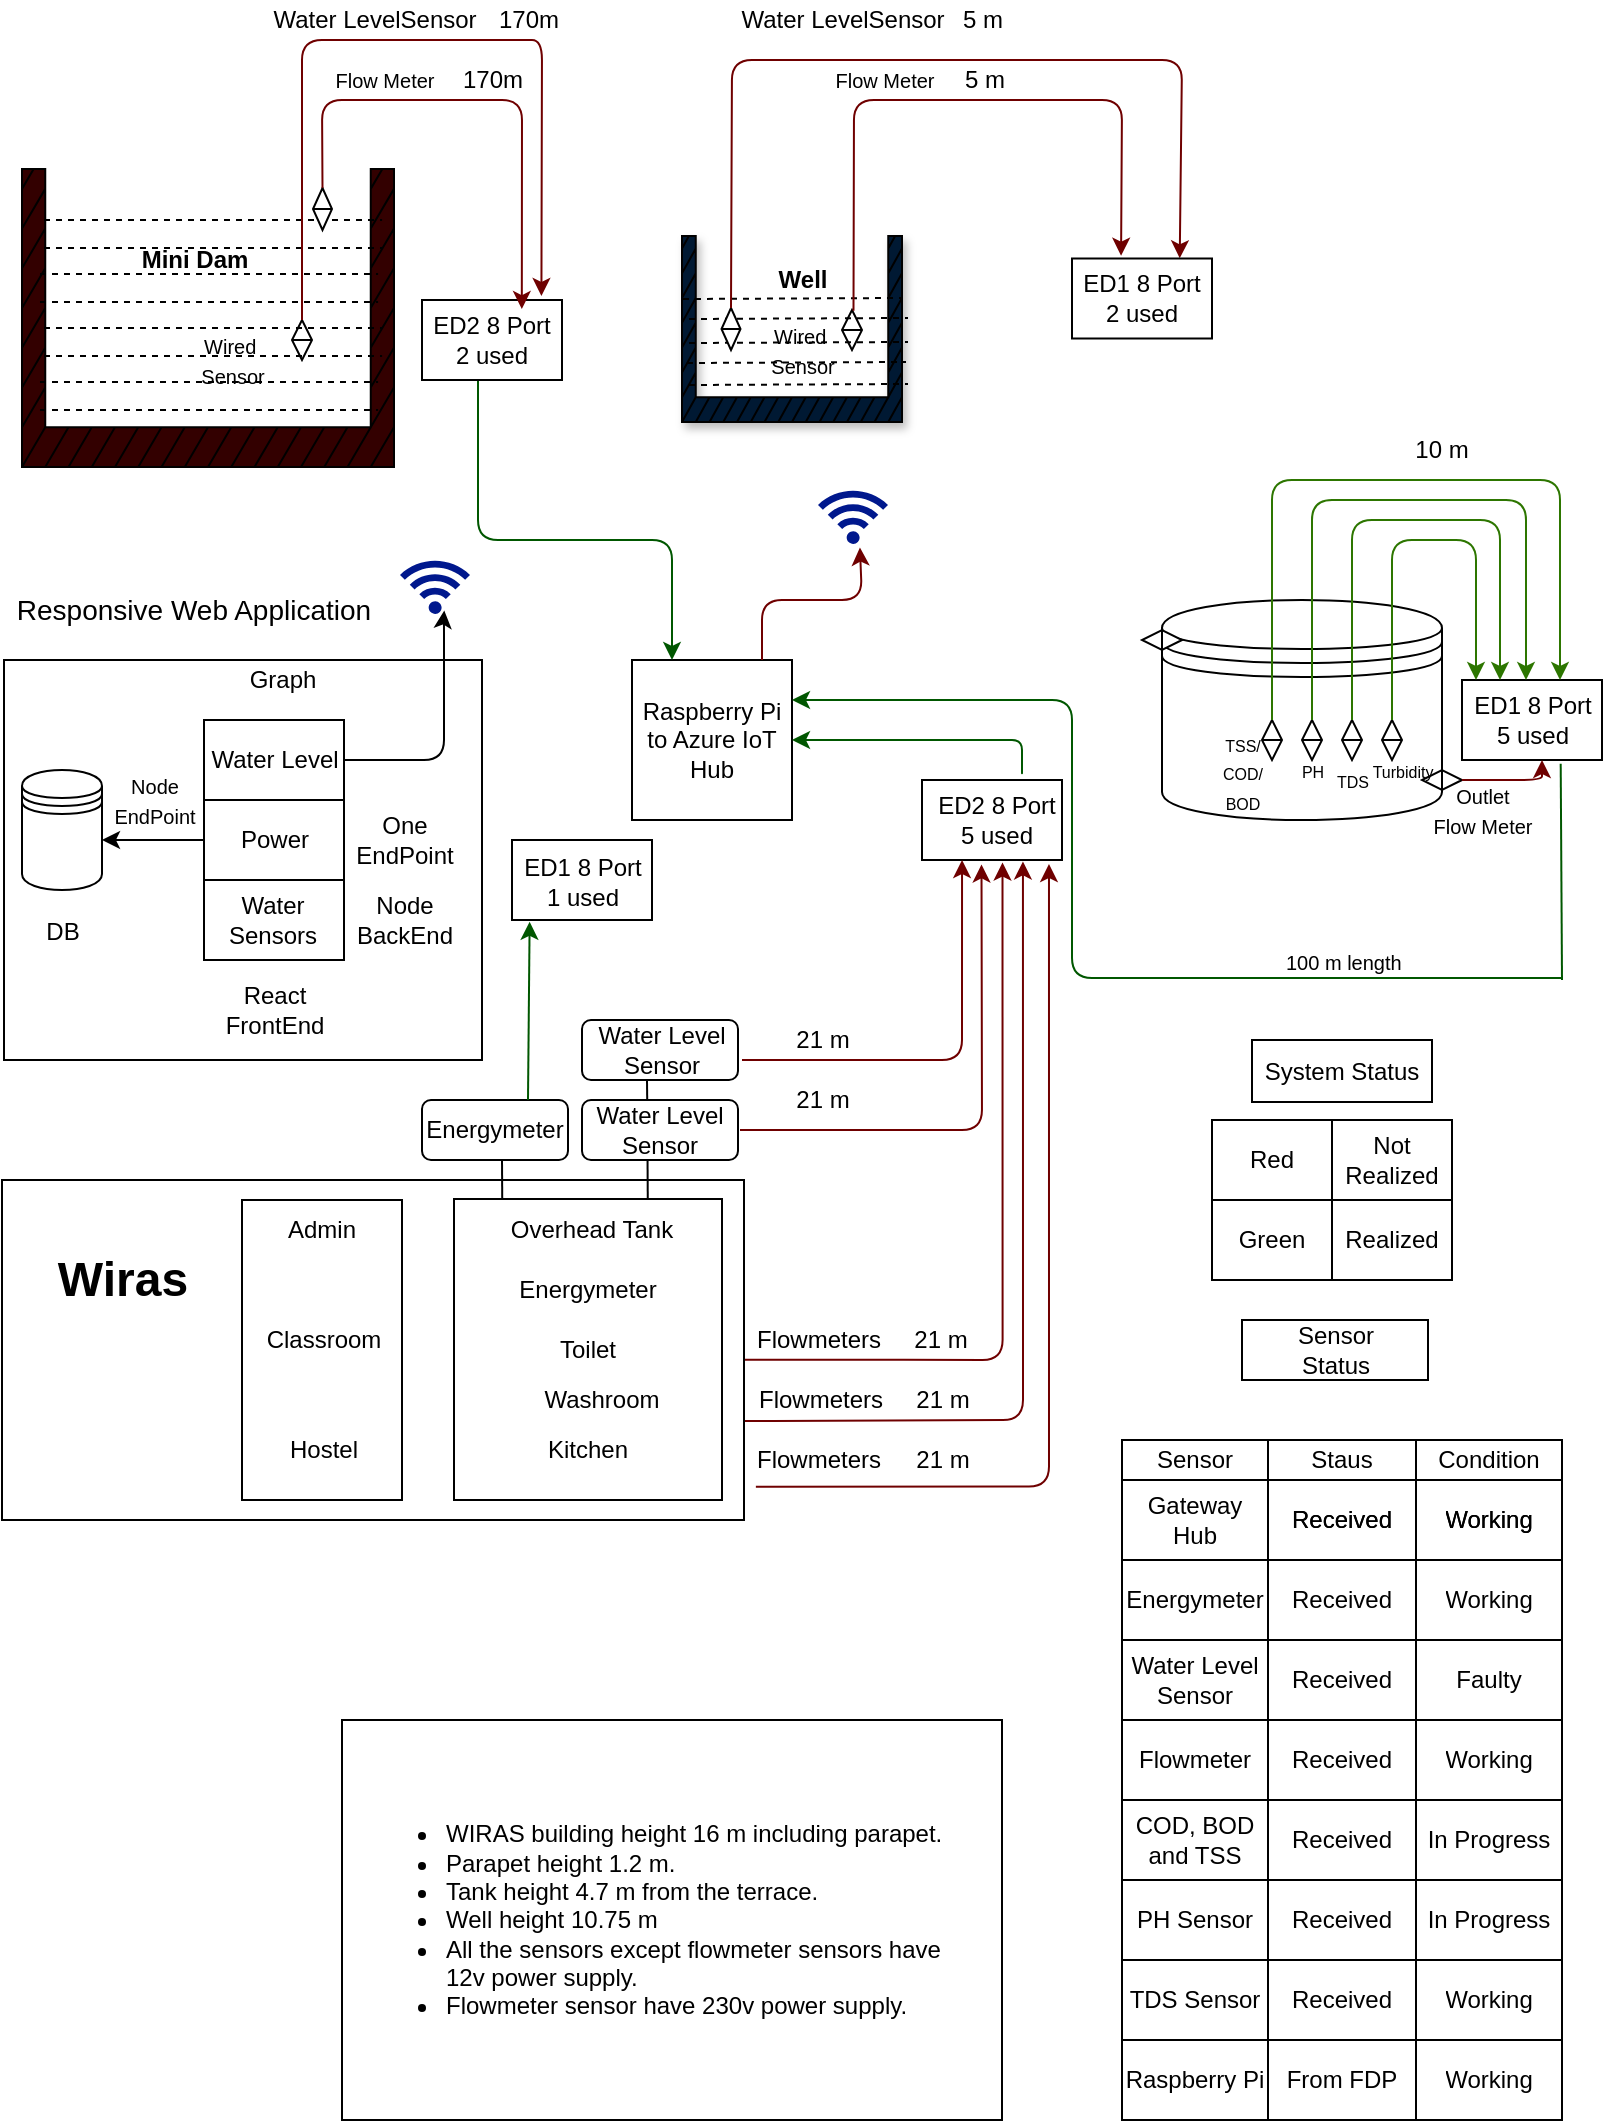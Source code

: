 <mxfile pages="1">
    <diagram id="kwumHu8r9ylj2fb_xfT_" name="Page-1">
        <mxGraphModel dx="1783" dy="1366" grid="1" gridSize="10" guides="1" tooltips="1" connect="1" arrows="1" fold="1" page="1" pageScale="1" pageWidth="850" pageHeight="1100" background="none" math="0" shadow="0">
            <root>
                <mxCell id="0"/>
                <mxCell id="1" parent="0"/>
                <mxCell id="jsl7v__lhKFGb2CzP1p2-154" value="" style="rounded=0;whiteSpace=wrap;html=1;" parent="1" vertex="1">
                    <mxGeometry x="41" y="340" width="239" height="200" as="geometry"/>
                </mxCell>
                <mxCell id="23" value="Raspberry Pi to Azure IoT Hub" style="whiteSpace=wrap;html=1;aspect=fixed;" parent="1" vertex="1">
                    <mxGeometry x="355" y="340" width="80" height="80" as="geometry"/>
                </mxCell>
                <mxCell id="24" value="" style="shape=datastore;whiteSpace=wrap;html=1;" parent="1" vertex="1">
                    <mxGeometry x="620" y="310" width="140" height="110" as="geometry"/>
                </mxCell>
                <mxCell id="25" value="" style="verticalLabelPosition=bottom;verticalAlign=top;html=1;shape=mxgraph.basic.rect;fillColor2=none;strokeWidth=1;size=13;indent=5;" parent="1" vertex="1">
                    <mxGeometry x="770" y="350" width="70" height="40" as="geometry"/>
                </mxCell>
                <mxCell id="33" value="" style="verticalLabelPosition=bottom;verticalAlign=top;html=1;shape=mxgraph.basic.rect;fillColor2=none;strokeWidth=1;size=20;indent=5;" parent="1" vertex="1">
                    <mxGeometry x="141" y="370" width="70" height="40" as="geometry"/>
                </mxCell>
                <mxCell id="44" style="edgeStyle=none;html=1;" parent="1" source="34" edge="1">
                    <mxGeometry relative="1" as="geometry">
                        <mxPoint x="90" y="430" as="targetPoint"/>
                    </mxGeometry>
                </mxCell>
                <mxCell id="34" value="" style="verticalLabelPosition=bottom;verticalAlign=top;html=1;shape=mxgraph.basic.rect;fillColor2=none;strokeWidth=1;size=20;indent=5;" parent="1" vertex="1">
                    <mxGeometry x="141" y="410" width="70" height="40" as="geometry"/>
                </mxCell>
                <mxCell id="35" value="" style="verticalLabelPosition=bottom;verticalAlign=top;html=1;shape=mxgraph.basic.rect;fillColor2=none;strokeWidth=1;size=20;indent=5;" parent="1" vertex="1">
                    <mxGeometry x="141" y="450" width="70" height="40" as="geometry"/>
                </mxCell>
                <mxCell id="39" value="DB" style="text;html=1;align=center;verticalAlign=middle;resizable=0;points=[];autosize=1;strokeColor=none;fillColor=none;" parent="1" vertex="1">
                    <mxGeometry x="55" y="466" width="30" height="20" as="geometry"/>
                </mxCell>
                <mxCell id="45" value="&lt;font style=&quot;font-size: 10px&quot;&gt;Node&lt;br&gt;EndPoint&lt;/font&gt;" style="text;html=1;align=center;verticalAlign=middle;resizable=0;points=[];autosize=1;strokeColor=none;fillColor=none;" parent="1" vertex="1">
                    <mxGeometry x="86" y="390" width="60" height="40" as="geometry"/>
                </mxCell>
                <mxCell id="46" value="Graph" style="text;html=1;align=center;verticalAlign=middle;resizable=0;points=[];autosize=1;strokeColor=none;fillColor=none;" parent="1" vertex="1">
                    <mxGeometry x="155" y="340" width="50" height="20" as="geometry"/>
                </mxCell>
                <mxCell id="47" value="Water Level" style="text;html=1;align=center;verticalAlign=middle;resizable=0;points=[];autosize=1;strokeColor=none;fillColor=none;" parent="1" vertex="1">
                    <mxGeometry x="136" y="380" width="80" height="20" as="geometry"/>
                </mxCell>
                <mxCell id="48" value="Power" style="text;html=1;align=center;verticalAlign=middle;resizable=0;points=[];autosize=1;strokeColor=none;fillColor=none;" parent="1" vertex="1">
                    <mxGeometry x="151" y="420" width="50" height="20" as="geometry"/>
                </mxCell>
                <mxCell id="49" value="Water &lt;br&gt;Sensors" style="text;html=1;align=center;verticalAlign=middle;resizable=0;points=[];autosize=1;strokeColor=none;fillColor=none;" parent="1" vertex="1">
                    <mxGeometry x="145" y="455" width="60" height="30" as="geometry"/>
                </mxCell>
                <mxCell id="50" value="Node&lt;br&gt;BackEnd" style="text;html=1;align=center;verticalAlign=middle;resizable=0;points=[];autosize=1;strokeColor=none;fillColor=none;" parent="1" vertex="1">
                    <mxGeometry x="211" y="455" width="60" height="30" as="geometry"/>
                </mxCell>
                <mxCell id="51" value="React &lt;br&gt;FrontEnd" style="text;html=1;align=center;verticalAlign=middle;resizable=0;points=[];autosize=1;strokeColor=none;fillColor=none;" parent="1" vertex="1">
                    <mxGeometry x="146" y="500" width="60" height="30" as="geometry"/>
                </mxCell>
                <mxCell id="56" value="One &lt;br&gt;EndPoint" style="text;html=1;align=center;verticalAlign=middle;resizable=0;points=[];autosize=1;strokeColor=none;fillColor=none;" parent="1" vertex="1">
                    <mxGeometry x="211" y="415" width="60" height="30" as="geometry"/>
                </mxCell>
                <mxCell id="58" value="" style="edgeStyle=segmentEdgeStyle;endArrow=classic;html=1;entryX=0.06;entryY=0.633;entryDx=0;entryDy=0;entryPerimeter=0;" parent="1" target="SXwqGnE4gHne9lj4v5kZ-164" edge="1">
                    <mxGeometry width="50" height="50" relative="1" as="geometry">
                        <mxPoint x="211" y="390" as="sourcePoint"/>
                        <mxPoint x="261" y="340" as="targetPoint"/>
                        <Array as="points">
                            <mxPoint x="261" y="390"/>
                            <mxPoint x="261" y="317"/>
                            <mxPoint x="261" y="317"/>
                        </Array>
                    </mxGeometry>
                </mxCell>
                <mxCell id="65" value="ED1&amp;nbsp;8 Port &lt;br&gt;5 used" style="text;html=1;align=center;verticalAlign=middle;resizable=0;points=[];autosize=1;strokeColor=none;fillColor=none;" parent="1" vertex="1">
                    <mxGeometry x="770" y="355" width="70" height="30" as="geometry"/>
                </mxCell>
                <mxCell id="66" value="Flowmeters" style="text;html=1;align=center;verticalAlign=middle;resizable=0;points=[];autosize=1;strokeColor=none;fillColor=none;" parent="1" vertex="1">
                    <mxGeometry x="409" y="699.5" width="80" height="20" as="geometry"/>
                </mxCell>
                <mxCell id="67" value="Flowmeters" style="text;html=1;align=center;verticalAlign=middle;resizable=0;points=[];autosize=1;strokeColor=none;fillColor=none;" parent="1" vertex="1">
                    <mxGeometry x="408" y="670" width="80" height="20" as="geometry"/>
                </mxCell>
                <mxCell id="68" value="Flowmeters" style="text;html=1;align=center;verticalAlign=middle;resizable=0;points=[];autosize=1;strokeColor=none;fillColor=none;" parent="1" vertex="1">
                    <mxGeometry x="408" y="730" width="80" height="20" as="geometry"/>
                </mxCell>
                <mxCell id="69" value="" style="edgeStyle=segmentEdgeStyle;endArrow=classic;html=1;exitX=0.997;exitY=0.529;exitDx=0;exitDy=0;exitPerimeter=0;fillColor=#a20025;strokeColor=#6F0000;entryX=0.575;entryY=1.032;entryDx=0;entryDy=0;entryPerimeter=0;" parent="1" source="152" target="320" edge="1">
                    <mxGeometry width="50" height="50" relative="1" as="geometry">
                        <mxPoint x="480.97" y="500.03" as="sourcePoint"/>
                        <mxPoint x="540" y="440" as="targetPoint"/>
                        <Array as="points">
                            <mxPoint x="481" y="690"/>
                            <mxPoint x="540" y="690"/>
                        </Array>
                    </mxGeometry>
                </mxCell>
                <mxCell id="72" value="" style="edgeStyle=segmentEdgeStyle;endArrow=classic;html=1;entryX=0.721;entryY=1.018;entryDx=0;entryDy=0;entryPerimeter=0;exitX=0.999;exitY=0.709;exitDx=0;exitDy=0;exitPerimeter=0;fillColor=#a20025;strokeColor=#6F0000;" parent="1" source="152" target="320" edge="1">
                    <mxGeometry width="50" height="50" relative="1" as="geometry">
                        <mxPoint x="470" y="530" as="sourcePoint"/>
                        <mxPoint x="550.5" y="443" as="targetPoint"/>
                        <Array as="points">
                            <mxPoint x="416" y="721"/>
                            <mxPoint x="551" y="720"/>
                        </Array>
                    </mxGeometry>
                </mxCell>
                <mxCell id="73" value="" style="edgeStyle=segmentEdgeStyle;endArrow=classic;html=1;entryX=0.907;entryY=1.05;entryDx=0;entryDy=0;entryPerimeter=0;exitX=1.016;exitY=0.902;exitDx=0;exitDy=0;exitPerimeter=0;fillColor=#a20025;strokeColor=#6F0000;" parent="1" source="152" target="320" edge="1">
                    <mxGeometry width="50" height="50" relative="1" as="geometry">
                        <mxPoint x="470" y="690" as="sourcePoint"/>
                        <mxPoint x="563.5" y="442.01" as="targetPoint"/>
                    </mxGeometry>
                </mxCell>
                <mxCell id="75" value="" style="shape=sortShape;perimeter=rhombusPerimeter;whiteSpace=wrap;html=1;" parent="1" vertex="1">
                    <mxGeometry x="460" y="165" width="10" height="20" as="geometry"/>
                </mxCell>
                <mxCell id="77" value="" style="shape=sortShape;perimeter=rhombusPerimeter;whiteSpace=wrap;html=1;" parent="1" vertex="1">
                    <mxGeometry x="185" y="170" width="10" height="20" as="geometry"/>
                </mxCell>
                <mxCell id="78" value="" style="shape=sortShape;perimeter=rhombusPerimeter;whiteSpace=wrap;html=1;" parent="1" vertex="1">
                    <mxGeometry x="710" y="370" width="10" height="20" as="geometry"/>
                </mxCell>
                <mxCell id="79" value="" style="shape=sortShape;perimeter=rhombusPerimeter;whiteSpace=wrap;html=1;" parent="1" vertex="1">
                    <mxGeometry x="690" y="370" width="10" height="20" as="geometry"/>
                </mxCell>
                <mxCell id="80" value="" style="shape=sortShape;perimeter=rhombusPerimeter;whiteSpace=wrap;html=1;" parent="1" vertex="1">
                    <mxGeometry x="670" y="370" width="10" height="20" as="geometry"/>
                </mxCell>
                <mxCell id="81" value="" style="shape=sortShape;perimeter=rhombusPerimeter;whiteSpace=wrap;html=1;" parent="1" vertex="1">
                    <mxGeometry x="730" y="370" width="10" height="20" as="geometry"/>
                </mxCell>
                <mxCell id="83" value="" style="edgeStyle=elbowEdgeStyle;elbow=vertical;endArrow=classic;html=1;entryX=0.25;entryY=0;entryDx=0;entryDy=0;fillColor=#008a00;strokeColor=#005700;exitX=0.4;exitY=1;exitDx=0;exitDy=0;exitPerimeter=0;" parent="1" source="310" target="23" edge="1">
                    <mxGeometry width="50" height="50" relative="1" as="geometry">
                        <mxPoint x="278" y="210" as="sourcePoint"/>
                        <mxPoint x="300" y="170" as="targetPoint"/>
                        <Array as="points">
                            <mxPoint x="360" y="280"/>
                            <mxPoint x="290" y="250"/>
                            <mxPoint x="320" y="260"/>
                            <mxPoint x="290" y="270"/>
                        </Array>
                    </mxGeometry>
                </mxCell>
                <mxCell id="92" value="" style="edgeStyle=elbowEdgeStyle;elbow=vertical;endArrow=classic;html=1;exitX=0.5;exitY=0;exitDx=0;exitDy=0;fillColor=#60a917;strokeColor=#2D7600;" parent="1" source="80" edge="1">
                    <mxGeometry width="50" height="50" relative="1" as="geometry">
                        <mxPoint x="735" y="370" as="sourcePoint"/>
                        <mxPoint x="819" y="350" as="targetPoint"/>
                        <Array as="points">
                            <mxPoint x="740" y="250"/>
                            <mxPoint x="710" y="260"/>
                            <mxPoint x="795" y="240"/>
                        </Array>
                    </mxGeometry>
                </mxCell>
                <mxCell id="93" value="" style="edgeStyle=elbowEdgeStyle;elbow=vertical;endArrow=classic;html=1;exitX=0.5;exitY=0;exitDx=0;exitDy=0;fillColor=#60a917;strokeColor=#2D7600;" parent="1" source="79" edge="1">
                    <mxGeometry width="50" height="50" relative="1" as="geometry">
                        <mxPoint x="700" y="420" as="sourcePoint"/>
                        <mxPoint x="802" y="350" as="targetPoint"/>
                        <Array as="points">
                            <mxPoint x="750" y="260"/>
                            <mxPoint x="710" y="260"/>
                        </Array>
                    </mxGeometry>
                </mxCell>
                <mxCell id="94" value="" style="edgeStyle=elbowEdgeStyle;elbow=vertical;endArrow=classic;html=1;exitX=0.5;exitY=0;exitDx=0;exitDy=0;fillColor=#60a917;strokeColor=#2D7600;" parent="1" source="78" edge="1">
                    <mxGeometry width="50" height="50" relative="1" as="geometry">
                        <mxPoint x="705" y="380" as="sourcePoint"/>
                        <mxPoint x="789" y="350" as="targetPoint"/>
                        <Array as="points">
                            <mxPoint x="760" y="270"/>
                            <mxPoint x="720" y="270"/>
                        </Array>
                    </mxGeometry>
                </mxCell>
                <mxCell id="95" value="" style="edgeStyle=elbowEdgeStyle;elbow=vertical;endArrow=classic;html=1;exitX=0.5;exitY=0;exitDx=0;exitDy=0;fillColor=#60a917;strokeColor=#2D7600;" parent="1" source="81" edge="1">
                    <mxGeometry width="50" height="50" relative="1" as="geometry">
                        <mxPoint x="715" y="390" as="sourcePoint"/>
                        <mxPoint x="777" y="350" as="targetPoint"/>
                        <Array as="points">
                            <mxPoint x="777" y="280"/>
                            <mxPoint x="760" y="280"/>
                            <mxPoint x="770" y="280"/>
                            <mxPoint x="730" y="280"/>
                        </Array>
                    </mxGeometry>
                </mxCell>
                <mxCell id="102" value="" style="edgeStyle=elbowEdgeStyle;elbow=horizontal;endArrow=classic;html=1;entryX=1;entryY=0.25;entryDx=0;entryDy=0;fillColor=#008a00;strokeColor=#005700;" parent="1" target="23" edge="1">
                    <mxGeometry width="50" height="50" relative="1" as="geometry">
                        <mxPoint x="705" y="499" as="sourcePoint"/>
                        <mxPoint x="475" y="359" as="targetPoint"/>
                        <Array as="points">
                            <mxPoint x="575" y="434"/>
                            <mxPoint x="595" y="449"/>
                            <mxPoint x="595" y="449"/>
                            <mxPoint x="595" y="409"/>
                            <mxPoint x="605" y="404"/>
                        </Array>
                    </mxGeometry>
                </mxCell>
                <mxCell id="106" value="" style="shape=sortShape;perimeter=rhombusPerimeter;whiteSpace=wrap;html=1;rotation=90;" parent="1" vertex="1">
                    <mxGeometry x="755" y="390" width="10" height="20" as="geometry"/>
                </mxCell>
                <mxCell id="107" value="" style="shape=sortShape;perimeter=rhombusPerimeter;whiteSpace=wrap;html=1;rotation=90;" parent="1" vertex="1">
                    <mxGeometry x="615" y="320" width="10" height="20" as="geometry"/>
                </mxCell>
                <mxCell id="122" value="&lt;font style=&quot;font-size: 10px&quot;&gt;Wired&amp;nbsp;&lt;br&gt;Sensor&lt;/font&gt;" style="text;html=1;align=center;verticalAlign=middle;resizable=0;points=[];autosize=1;strokeColor=none;fillColor=none;" parent="1" vertex="1">
                    <mxGeometry x="130" y="170" width="50" height="40" as="geometry"/>
                </mxCell>
                <mxCell id="123" value="&lt;b&gt;Mini Dam&lt;/b&gt;" style="text;html=1;align=center;verticalAlign=middle;resizable=0;points=[];autosize=1;strokeColor=none;fillColor=none;" parent="1" vertex="1">
                    <mxGeometry x="101" y="130" width="70" height="20" as="geometry"/>
                </mxCell>
                <mxCell id="125" value="&lt;b&gt;Well&lt;/b&gt;" style="text;html=1;align=center;verticalAlign=middle;resizable=0;points=[];autosize=1;strokeColor=none;fillColor=none;" parent="1" vertex="1">
                    <mxGeometry x="420" y="140" width="40" height="20" as="geometry"/>
                </mxCell>
                <mxCell id="128" value="Water LevelSensor" style="text;html=1;align=center;verticalAlign=middle;resizable=0;points=[];autosize=1;strokeColor=none;fillColor=none;" parent="1" vertex="1">
                    <mxGeometry x="165.5" y="10" width="120" height="20" as="geometry"/>
                </mxCell>
                <mxCell id="145" value="&lt;font style=&quot;font-size: 10px&quot;&gt;Outlet&lt;br&gt;Flow Meter&lt;/font&gt;" style="text;html=1;align=center;verticalAlign=middle;resizable=0;points=[];autosize=1;strokeColor=none;fillColor=none;" parent="1" vertex="1">
                    <mxGeometry x="750" y="395" width="60" height="40" as="geometry"/>
                </mxCell>
                <mxCell id="146" value="&lt;font style=&quot;font-size: 8px&quot;&gt;PH&lt;/font&gt;" style="text;html=1;align=center;verticalAlign=middle;resizable=0;points=[];autosize=1;strokeColor=none;fillColor=none;" parent="1" vertex="1">
                    <mxGeometry x="680" y="385" width="30" height="20" as="geometry"/>
                </mxCell>
                <mxCell id="147" value="&lt;font style=&quot;font-size: 8px&quot;&gt;Turbidity&lt;/font&gt;" style="text;html=1;align=center;verticalAlign=middle;resizable=0;points=[];autosize=1;strokeColor=none;fillColor=none;" parent="1" vertex="1">
                    <mxGeometry x="715" y="385" width="50" height="20" as="geometry"/>
                </mxCell>
                <mxCell id="148" value="&lt;font style=&quot;font-size: 8px&quot;&gt;TSS/&lt;br&gt;COD/&lt;br&gt;BOD&lt;/font&gt;" style="text;html=1;align=center;verticalAlign=middle;resizable=0;points=[];autosize=1;strokeColor=none;fillColor=none;" parent="1" vertex="1">
                    <mxGeometry x="640" y="371" width="40" height="50" as="geometry"/>
                </mxCell>
                <mxCell id="149" value="&lt;font style=&quot;font-size: 8px&quot;&gt;TDS&lt;/font&gt;" style="text;html=1;align=center;verticalAlign=middle;resizable=0;points=[];autosize=1;strokeColor=none;fillColor=none;" parent="1" vertex="1">
                    <mxGeometry x="700" y="390" width="30" height="20" as="geometry"/>
                </mxCell>
                <mxCell id="150" value="&lt;font style=&quot;font-size: 10px&quot;&gt;Wired&amp;nbsp;&lt;br&gt;Sensor&lt;/font&gt;" style="text;html=1;align=center;verticalAlign=middle;resizable=0;points=[];autosize=1;strokeColor=none;fillColor=none;" parent="1" vertex="1">
                    <mxGeometry x="415" y="165" width="50" height="40" as="geometry"/>
                </mxCell>
                <mxCell id="SXwqGnE4gHne9lj4v5kZ-161" value="" style="endArrow=none;html=1;fillColor=#008a00;strokeColor=#005700;" parent="1" edge="1">
                    <mxGeometry width="50" height="50" relative="1" as="geometry">
                        <mxPoint x="705" y="499" as="sourcePoint"/>
                        <mxPoint x="820" y="499" as="targetPoint"/>
                    </mxGeometry>
                </mxCell>
                <mxCell id="SXwqGnE4gHne9lj4v5kZ-163" value="&lt;font style=&quot;font-size: 10px&quot;&gt;100 m length&lt;/font&gt;" style="text;html=1;resizable=0;points=[];autosize=1;align=left;verticalAlign=top;spacingTop=-4;" parent="1" vertex="1">
                    <mxGeometry x="680" y="481" width="70" height="20" as="geometry"/>
                </mxCell>
                <mxCell id="SXwqGnE4gHne9lj4v5kZ-164" value="" style="aspect=fixed;pointerEvents=1;shadow=0;dashed=0;html=1;strokeColor=none;labelPosition=center;verticalLabelPosition=bottom;verticalAlign=top;align=center;fillColor=#00188D;shape=mxgraph.mscae.enterprise.wireless_connection;rotation=-90;" parent="1" vertex="1">
                    <mxGeometry x="242" y="285" width="29" height="35" as="geometry"/>
                </mxCell>
                <mxCell id="SXwqGnE4gHne9lj4v5kZ-165" value="" style="aspect=fixed;pointerEvents=1;shadow=0;dashed=0;html=1;strokeColor=none;labelPosition=center;verticalLabelPosition=bottom;verticalAlign=top;align=center;fillColor=#00188D;shape=mxgraph.mscae.enterprise.wireless_connection;rotation=-90;" parent="1" vertex="1">
                    <mxGeometry x="451" y="250" width="29" height="35" as="geometry"/>
                </mxCell>
                <mxCell id="SXwqGnE4gHne9lj4v5kZ-166" value="" style="shape=datastore;whiteSpace=wrap;html=1;" parent="1" vertex="1">
                    <mxGeometry x="50" y="395" width="40" height="60" as="geometry"/>
                </mxCell>
                <mxCell id="y8w2IBDmMbdYCL9vbUdV-152" value="" style="shape=mxgraph.pid.vessels.concrete_tank;html=1;align=center;verticalLabelPosition=bottom;verticalAlign=top;dashed=0;fillColor=#330000;" parent="1" vertex="1">
                    <mxGeometry x="50" y="94.5" width="186" height="149" as="geometry"/>
                </mxCell>
                <mxCell id="y8w2IBDmMbdYCL9vbUdV-159" value="" style="shape=mxgraph.pid.vessels.concrete_tank;html=1;align=center;verticalLabelPosition=bottom;verticalAlign=top;dashed=0;shadow=1;fillColor=#001933;" parent="1" vertex="1">
                    <mxGeometry x="380" y="128" width="110" height="93" as="geometry"/>
                </mxCell>
                <mxCell id="y8w2IBDmMbdYCL9vbUdV-167" value="" style="endArrow=none;dashed=1;html=1;entryX=0.968;entryY=0.171;entryDx=0;entryDy=0;entryPerimeter=0;" parent="1" target="y8w2IBDmMbdYCL9vbUdV-152" edge="1">
                    <mxGeometry width="50" height="50" relative="1" as="geometry">
                        <mxPoint x="61" y="120" as="sourcePoint"/>
                        <mxPoint x="151" y="120" as="targetPoint"/>
                    </mxGeometry>
                </mxCell>
                <mxCell id="y8w2IBDmMbdYCL9vbUdV-168" value="" style="endArrow=none;dashed=1;html=1;entryX=0.968;entryY=0.171;entryDx=0;entryDy=0;entryPerimeter=0;" parent="1" edge="1">
                    <mxGeometry width="50" height="50" relative="1" as="geometry">
                        <mxPoint x="61" y="134" as="sourcePoint"/>
                        <mxPoint x="230.048" y="133.979" as="targetPoint"/>
                    </mxGeometry>
                </mxCell>
                <mxCell id="y8w2IBDmMbdYCL9vbUdV-169" value="" style="endArrow=none;dashed=1;html=1;entryX=0.968;entryY=0.171;entryDx=0;entryDy=0;entryPerimeter=0;" parent="1" edge="1">
                    <mxGeometry width="50" height="50" relative="1" as="geometry">
                        <mxPoint x="59" y="147" as="sourcePoint"/>
                        <mxPoint x="228.048" y="146.979" as="targetPoint"/>
                    </mxGeometry>
                </mxCell>
                <mxCell id="y8w2IBDmMbdYCL9vbUdV-170" value="" style="endArrow=none;dashed=1;html=1;entryX=0.968;entryY=0.171;entryDx=0;entryDy=0;entryPerimeter=0;" parent="1" edge="1">
                    <mxGeometry width="50" height="50" relative="1" as="geometry">
                        <mxPoint x="59" y="161" as="sourcePoint"/>
                        <mxPoint x="228.048" y="160.979" as="targetPoint"/>
                    </mxGeometry>
                </mxCell>
                <mxCell id="y8w2IBDmMbdYCL9vbUdV-171" value="" style="endArrow=none;dashed=1;html=1;entryX=0.968;entryY=0.171;entryDx=0;entryDy=0;entryPerimeter=0;" parent="1" edge="1">
                    <mxGeometry width="50" height="50" relative="1" as="geometry">
                        <mxPoint x="61" y="174" as="sourcePoint"/>
                        <mxPoint x="230.048" y="173.979" as="targetPoint"/>
                    </mxGeometry>
                </mxCell>
                <mxCell id="y8w2IBDmMbdYCL9vbUdV-172" value="" style="endArrow=none;dashed=1;html=1;entryX=0.968;entryY=0.171;entryDx=0;entryDy=0;entryPerimeter=0;" parent="1" edge="1">
                    <mxGeometry width="50" height="50" relative="1" as="geometry">
                        <mxPoint x="61" y="188" as="sourcePoint"/>
                        <mxPoint x="230.048" y="187.979" as="targetPoint"/>
                    </mxGeometry>
                </mxCell>
                <mxCell id="y8w2IBDmMbdYCL9vbUdV-173" value="" style="endArrow=none;dashed=1;html=1;entryX=0.968;entryY=0.171;entryDx=0;entryDy=0;entryPerimeter=0;" parent="1" edge="1">
                    <mxGeometry width="50" height="50" relative="1" as="geometry">
                        <mxPoint x="59" y="201" as="sourcePoint"/>
                        <mxPoint x="228.048" y="200.979" as="targetPoint"/>
                    </mxGeometry>
                </mxCell>
                <mxCell id="y8w2IBDmMbdYCL9vbUdV-174" value="" style="endArrow=none;dashed=1;html=1;entryX=0.968;entryY=0.171;entryDx=0;entryDy=0;entryPerimeter=0;" parent="1" edge="1">
                    <mxGeometry width="50" height="50" relative="1" as="geometry">
                        <mxPoint x="59" y="215" as="sourcePoint"/>
                        <mxPoint x="228.048" y="214.979" as="targetPoint"/>
                    </mxGeometry>
                </mxCell>
                <mxCell id="y8w2IBDmMbdYCL9vbUdV-175" value="" style="endArrow=none;dashed=1;html=1;" parent="1" edge="1">
                    <mxGeometry width="50" height="50" relative="1" as="geometry">
                        <mxPoint x="380.5" y="159.5" as="sourcePoint"/>
                        <mxPoint x="490" y="159" as="targetPoint"/>
                    </mxGeometry>
                </mxCell>
                <mxCell id="y8w2IBDmMbdYCL9vbUdV-176" value="" style="endArrow=none;dashed=1;html=1;" parent="1" edge="1">
                    <mxGeometry width="50" height="50" relative="1" as="geometry">
                        <mxPoint x="383.5" y="169.5" as="sourcePoint"/>
                        <mxPoint x="493" y="169" as="targetPoint"/>
                    </mxGeometry>
                </mxCell>
                <mxCell id="y8w2IBDmMbdYCL9vbUdV-177" value="" style="endArrow=none;dashed=1;html=1;" parent="1" edge="1">
                    <mxGeometry width="50" height="50" relative="1" as="geometry">
                        <mxPoint x="383.5" y="181.5" as="sourcePoint"/>
                        <mxPoint x="493" y="181" as="targetPoint"/>
                    </mxGeometry>
                </mxCell>
                <mxCell id="y8w2IBDmMbdYCL9vbUdV-178" value="" style="endArrow=none;dashed=1;html=1;" parent="1" edge="1">
                    <mxGeometry width="50" height="50" relative="1" as="geometry">
                        <mxPoint x="382.5" y="191.5" as="sourcePoint"/>
                        <mxPoint x="492" y="191" as="targetPoint"/>
                    </mxGeometry>
                </mxCell>
                <mxCell id="y8w2IBDmMbdYCL9vbUdV-181" value="" style="endArrow=none;dashed=1;html=1;" parent="1" edge="1">
                    <mxGeometry width="50" height="50" relative="1" as="geometry">
                        <mxPoint x="383.5" y="202.5" as="sourcePoint"/>
                        <mxPoint x="493" y="202" as="targetPoint"/>
                    </mxGeometry>
                </mxCell>
                <mxCell id="jsl7v__lhKFGb2CzP1p2-155" value="&lt;font style=&quot;font-size: 14px&quot;&gt;Responsive Web Application&lt;/font&gt;" style="text;html=1;strokeColor=none;fillColor=none;align=center;verticalAlign=middle;whiteSpace=wrap;rounded=0;" parent="1" vertex="1">
                    <mxGeometry x="46" y="305" width="180" height="20" as="geometry"/>
                </mxCell>
                <mxCell id="152" value="" style="rounded=0;whiteSpace=wrap;html=1;" parent="1" vertex="1">
                    <mxGeometry x="40" y="600" width="371" height="170" as="geometry"/>
                </mxCell>
                <mxCell id="162" value="" style="shape=sortShape;perimeter=rhombusPerimeter;whiteSpace=wrap;html=1;rotation=90;direction=south;" parent="1" vertex="1">
                    <mxGeometry x="189.75" y="109.75" width="21" height="9.5" as="geometry"/>
                </mxCell>
                <mxCell id="164" value="&lt;span style=&quot;font-size: 10px&quot;&gt;Flow Meter&lt;/span&gt;" style="text;html=1;align=center;verticalAlign=middle;resizable=0;points=[];autosize=1;strokeColor=none;fillColor=none;" parent="1" vertex="1">
                    <mxGeometry x="201" y="40" width="60" height="20" as="geometry"/>
                </mxCell>
                <mxCell id="168" value="" style="shape=sortShape;perimeter=rhombusPerimeter;whiteSpace=wrap;html=1;rotation=90;direction=south;" parent="1" vertex="1">
                    <mxGeometry x="394" y="169.75" width="21" height="9.5" as="geometry"/>
                </mxCell>
                <mxCell id="178" value="&lt;span style=&quot;font-size: 10px&quot;&gt;Flow Meter&lt;/span&gt;" style="text;html=1;align=center;verticalAlign=middle;resizable=0;points=[];autosize=1;strokeColor=none;fillColor=none;" parent="1" vertex="1">
                    <mxGeometry x="451" y="40" width="60" height="20" as="geometry"/>
                </mxCell>
                <mxCell id="187" value="Wiras" style="text;strokeColor=none;fillColor=none;html=1;fontSize=24;fontStyle=1;verticalAlign=middle;align=center;" parent="1" vertex="1">
                    <mxGeometry x="50" y="629.5" width="100" height="40" as="geometry"/>
                </mxCell>
                <mxCell id="191" value="Water LevelSensor" style="text;html=1;align=center;verticalAlign=middle;resizable=0;points=[];autosize=1;strokeColor=none;fillColor=none;" parent="1" vertex="1">
                    <mxGeometry x="400" y="10" width="120" height="20" as="geometry"/>
                </mxCell>
                <mxCell id="194" value="" style="endArrow=classic;html=1;curved=1;entryX=1;entryY=0.5;entryDx=0;entryDy=0;fillColor=#008a00;strokeColor=#005700;" parent="1" target="23" edge="1">
                    <mxGeometry width="50" height="50" relative="1" as="geometry">
                        <mxPoint x="550" y="390" as="sourcePoint"/>
                        <mxPoint x="450" y="430" as="targetPoint"/>
                        <Array as="points">
                            <mxPoint x="550" y="400"/>
                            <mxPoint x="550" y="390"/>
                            <mxPoint x="550" y="380"/>
                            <mxPoint x="540" y="380"/>
                        </Array>
                    </mxGeometry>
                </mxCell>
                <mxCell id="196" value="" style="rounded=1;whiteSpace=wrap;html=1;" parent="1" vertex="1">
                    <mxGeometry x="330" y="560" width="78" height="30" as="geometry"/>
                </mxCell>
                <mxCell id="201" value="Energymeter" style="rounded=1;whiteSpace=wrap;html=1;" parent="1" vertex="1">
                    <mxGeometry x="250" y="560" width="73" height="30" as="geometry"/>
                </mxCell>
                <mxCell id="202" value="Water Level Sensor" style="text;html=1;strokeColor=none;fillColor=none;align=center;verticalAlign=middle;whiteSpace=wrap;rounded=0;" parent="1" vertex="1">
                    <mxGeometry x="329" y="560" width="80" height="30" as="geometry"/>
                </mxCell>
                <mxCell id="211" value="" style="rounded=0;whiteSpace=wrap;html=1;" parent="1" vertex="1">
                    <mxGeometry x="160" y="610" width="80" height="150" as="geometry"/>
                </mxCell>
                <mxCell id="212" value="Admin&lt;br&gt;" style="text;html=1;strokeColor=none;fillColor=none;align=center;verticalAlign=middle;whiteSpace=wrap;rounded=0;" parent="1" vertex="1">
                    <mxGeometry x="170" y="610" width="60" height="30" as="geometry"/>
                </mxCell>
                <mxCell id="215" value="Classroom&lt;br&gt;" style="text;html=1;strokeColor=none;fillColor=none;align=center;verticalAlign=middle;whiteSpace=wrap;rounded=0;" parent="1" vertex="1">
                    <mxGeometry x="171" y="665" width="60" height="30" as="geometry"/>
                </mxCell>
                <mxCell id="216" value="Hostel&lt;br&gt;" style="text;html=1;strokeColor=none;fillColor=none;align=center;verticalAlign=middle;whiteSpace=wrap;rounded=0;" parent="1" vertex="1">
                    <mxGeometry x="171" y="720" width="60" height="30" as="geometry"/>
                </mxCell>
                <mxCell id="217" value="" style="rounded=0;whiteSpace=wrap;html=1;" parent="1" vertex="1">
                    <mxGeometry x="266" y="609.5" width="134" height="150.5" as="geometry"/>
                </mxCell>
                <mxCell id="218" value="Kitchen&lt;br&gt;" style="text;html=1;strokeColor=none;fillColor=none;align=center;verticalAlign=middle;whiteSpace=wrap;rounded=0;" parent="1" vertex="1">
                    <mxGeometry x="303" y="720" width="60" height="30" as="geometry"/>
                </mxCell>
                <mxCell id="219" value="Toilet" style="text;html=1;strokeColor=none;fillColor=none;align=center;verticalAlign=middle;whiteSpace=wrap;rounded=0;" parent="1" vertex="1">
                    <mxGeometry x="303" y="670" width="60" height="30" as="geometry"/>
                </mxCell>
                <mxCell id="220" value="Washroom" style="text;html=1;strokeColor=none;fillColor=none;align=center;verticalAlign=middle;whiteSpace=wrap;rounded=0;" parent="1" vertex="1">
                    <mxGeometry x="310" y="694.5" width="60" height="30" as="geometry"/>
                </mxCell>
                <mxCell id="221" value="Energymeter" style="text;html=1;strokeColor=none;fillColor=none;align=center;verticalAlign=middle;whiteSpace=wrap;rounded=0;" parent="1" vertex="1">
                    <mxGeometry x="303" y="639.5" width="60" height="30" as="geometry"/>
                </mxCell>
                <mxCell id="222" value="Overhead Tank" style="text;html=1;strokeColor=none;fillColor=none;align=center;verticalAlign=middle;whiteSpace=wrap;rounded=0;" parent="1" vertex="1">
                    <mxGeometry x="280" y="610" width="110" height="30" as="geometry"/>
                </mxCell>
                <mxCell id="223" value="" style="shape=table;startSize=0;container=1;collapsible=0;childLayout=tableLayout;" parent="1" vertex="1">
                    <mxGeometry x="645" y="570" width="120" height="80" as="geometry"/>
                </mxCell>
                <mxCell id="224" value="" style="shape=partialRectangle;collapsible=0;dropTarget=0;pointerEvents=0;fillColor=none;top=0;left=0;bottom=0;right=0;points=[[0,0.5],[1,0.5]];portConstraint=eastwest;" parent="223" vertex="1">
                    <mxGeometry width="120" height="40" as="geometry"/>
                </mxCell>
                <mxCell id="225" value="Red" style="shape=partialRectangle;html=1;whiteSpace=wrap;connectable=0;overflow=hidden;fillColor=none;top=0;left=0;bottom=0;right=0;pointerEvents=1;" parent="224" vertex="1">
                    <mxGeometry width="60" height="40" as="geometry">
                        <mxRectangle width="60" height="40" as="alternateBounds"/>
                    </mxGeometry>
                </mxCell>
                <mxCell id="226" value="Not Realized" style="shape=partialRectangle;html=1;whiteSpace=wrap;connectable=0;overflow=hidden;fillColor=none;top=0;left=0;bottom=0;right=0;pointerEvents=1;" parent="224" vertex="1">
                    <mxGeometry x="60" width="60" height="40" as="geometry">
                        <mxRectangle width="60" height="40" as="alternateBounds"/>
                    </mxGeometry>
                </mxCell>
                <mxCell id="227" value="" style="shape=partialRectangle;collapsible=0;dropTarget=0;pointerEvents=0;fillColor=none;top=0;left=0;bottom=0;right=0;points=[[0,0.5],[1,0.5]];portConstraint=eastwest;" parent="223" vertex="1">
                    <mxGeometry y="40" width="120" height="40" as="geometry"/>
                </mxCell>
                <mxCell id="228" value="Green" style="shape=partialRectangle;html=1;whiteSpace=wrap;connectable=0;overflow=hidden;fillColor=none;top=0;left=0;bottom=0;right=0;pointerEvents=1;" parent="227" vertex="1">
                    <mxGeometry width="60" height="40" as="geometry">
                        <mxRectangle width="60" height="40" as="alternateBounds"/>
                    </mxGeometry>
                </mxCell>
                <mxCell id="229" value="Realized" style="shape=partialRectangle;html=1;whiteSpace=wrap;connectable=0;overflow=hidden;fillColor=none;top=0;left=0;bottom=0;right=0;pointerEvents=1;" parent="227" vertex="1">
                    <mxGeometry x="60" width="60" height="40" as="geometry">
                        <mxRectangle width="60" height="40" as="alternateBounds"/>
                    </mxGeometry>
                </mxCell>
                <mxCell id="231" value="" style="shape=table;startSize=0;container=1;collapsible=0;childLayout=tableLayout;" parent="1" vertex="1">
                    <mxGeometry x="600" y="750" width="220" height="320" as="geometry"/>
                </mxCell>
                <mxCell id="232" value="" style="shape=partialRectangle;collapsible=0;dropTarget=0;pointerEvents=0;fillColor=none;top=0;left=0;bottom=0;right=0;points=[[0,0.5],[1,0.5]];portConstraint=eastwest;" parent="231" vertex="1">
                    <mxGeometry width="220" height="40" as="geometry"/>
                </mxCell>
                <mxCell id="233" value="Gateway Hub" style="shape=partialRectangle;html=1;whiteSpace=wrap;connectable=0;overflow=hidden;fillColor=none;top=0;left=0;bottom=0;right=0;pointerEvents=1;" parent="232" vertex="1">
                    <mxGeometry width="73" height="40" as="geometry">
                        <mxRectangle width="73" height="40" as="alternateBounds"/>
                    </mxGeometry>
                </mxCell>
                <mxCell id="234" value="Received" style="shape=partialRectangle;html=1;whiteSpace=wrap;connectable=0;overflow=hidden;fillColor=none;top=0;left=0;bottom=0;right=0;pointerEvents=1;" parent="232" vertex="1">
                    <mxGeometry x="73" width="74" height="40" as="geometry">
                        <mxRectangle width="74" height="40" as="alternateBounds"/>
                    </mxGeometry>
                </mxCell>
                <mxCell id="235" value="Working" style="shape=partialRectangle;html=1;whiteSpace=wrap;connectable=0;overflow=hidden;fillColor=none;top=0;left=0;bottom=0;right=0;pointerEvents=1;" parent="232" vertex="1">
                    <mxGeometry x="147" width="73" height="40" as="geometry">
                        <mxRectangle width="73" height="40" as="alternateBounds"/>
                    </mxGeometry>
                </mxCell>
                <mxCell id="236" value="" style="shape=partialRectangle;collapsible=0;dropTarget=0;pointerEvents=0;fillColor=none;top=0;left=0;bottom=0;right=0;points=[[0,0.5],[1,0.5]];portConstraint=eastwest;" parent="231" vertex="1">
                    <mxGeometry y="40" width="220" height="40" as="geometry"/>
                </mxCell>
                <mxCell id="237" value="Energymeter" style="shape=partialRectangle;html=1;whiteSpace=wrap;connectable=0;overflow=hidden;fillColor=none;top=0;left=0;bottom=0;right=0;pointerEvents=1;" parent="236" vertex="1">
                    <mxGeometry width="73" height="40" as="geometry">
                        <mxRectangle width="73" height="40" as="alternateBounds"/>
                    </mxGeometry>
                </mxCell>
                <mxCell id="238" value="" style="shape=partialRectangle;html=1;whiteSpace=wrap;connectable=0;overflow=hidden;fillColor=none;top=0;left=0;bottom=0;right=0;pointerEvents=1;" parent="236" vertex="1">
                    <mxGeometry x="73" width="74" height="40" as="geometry">
                        <mxRectangle width="74" height="40" as="alternateBounds"/>
                    </mxGeometry>
                </mxCell>
                <mxCell id="239" value="" style="shape=partialRectangle;html=1;whiteSpace=wrap;connectable=0;overflow=hidden;fillColor=none;top=0;left=0;bottom=0;right=0;pointerEvents=1;" parent="236" vertex="1">
                    <mxGeometry x="147" width="73" height="40" as="geometry">
                        <mxRectangle width="73" height="40" as="alternateBounds"/>
                    </mxGeometry>
                </mxCell>
                <mxCell id="240" value="" style="shape=partialRectangle;collapsible=0;dropTarget=0;pointerEvents=0;fillColor=none;top=0;left=0;bottom=0;right=0;points=[[0,0.5],[1,0.5]];portConstraint=eastwest;" parent="231" vertex="1">
                    <mxGeometry y="80" width="220" height="40" as="geometry"/>
                </mxCell>
                <mxCell id="241" value="Water Level Sensor" style="shape=partialRectangle;html=1;whiteSpace=wrap;connectable=0;overflow=hidden;fillColor=none;top=0;left=0;bottom=0;right=0;pointerEvents=1;" parent="240" vertex="1">
                    <mxGeometry width="73" height="40" as="geometry">
                        <mxRectangle width="73" height="40" as="alternateBounds"/>
                    </mxGeometry>
                </mxCell>
                <mxCell id="242" value="" style="shape=partialRectangle;html=1;whiteSpace=wrap;connectable=0;overflow=hidden;fillColor=none;top=0;left=0;bottom=0;right=0;pointerEvents=1;" parent="240" vertex="1">
                    <mxGeometry x="73" width="74" height="40" as="geometry">
                        <mxRectangle width="74" height="40" as="alternateBounds"/>
                    </mxGeometry>
                </mxCell>
                <mxCell id="243" value="Faulty" style="shape=partialRectangle;html=1;whiteSpace=wrap;connectable=0;overflow=hidden;fillColor=none;top=0;left=0;bottom=0;right=0;pointerEvents=1;" parent="240" vertex="1">
                    <mxGeometry x="147" width="73" height="40" as="geometry">
                        <mxRectangle width="73" height="40" as="alternateBounds"/>
                    </mxGeometry>
                </mxCell>
                <mxCell id="244" value="" style="shape=partialRectangle;collapsible=0;dropTarget=0;pointerEvents=0;fillColor=none;top=0;left=0;bottom=0;right=0;points=[[0,0.5],[1,0.5]];portConstraint=eastwest;" parent="231" vertex="1">
                    <mxGeometry y="120" width="220" height="40" as="geometry"/>
                </mxCell>
                <mxCell id="245" value="Flowmeter" style="shape=partialRectangle;html=1;whiteSpace=wrap;connectable=0;overflow=hidden;fillColor=none;top=0;left=0;bottom=0;right=0;pointerEvents=1;" parent="244" vertex="1">
                    <mxGeometry width="73" height="40" as="geometry">
                        <mxRectangle width="73" height="40" as="alternateBounds"/>
                    </mxGeometry>
                </mxCell>
                <mxCell id="246" value="" style="shape=partialRectangle;html=1;whiteSpace=wrap;connectable=0;overflow=hidden;fillColor=none;top=0;left=0;bottom=0;right=0;pointerEvents=1;" parent="244" vertex="1">
                    <mxGeometry x="73" width="74" height="40" as="geometry">
                        <mxRectangle width="74" height="40" as="alternateBounds"/>
                    </mxGeometry>
                </mxCell>
                <mxCell id="247" value="" style="shape=partialRectangle;html=1;whiteSpace=wrap;connectable=0;overflow=hidden;fillColor=none;top=0;left=0;bottom=0;right=0;pointerEvents=1;" parent="244" vertex="1">
                    <mxGeometry x="147" width="73" height="40" as="geometry">
                        <mxRectangle width="73" height="40" as="alternateBounds"/>
                    </mxGeometry>
                </mxCell>
                <mxCell id="248" value="" style="shape=partialRectangle;collapsible=0;dropTarget=0;pointerEvents=0;fillColor=none;top=0;left=0;bottom=0;right=0;points=[[0,0.5],[1,0.5]];portConstraint=eastwest;" parent="231" vertex="1">
                    <mxGeometry y="160" width="220" height="40" as="geometry"/>
                </mxCell>
                <mxCell id="249" value="COD, BOD and TSS" style="shape=partialRectangle;html=1;whiteSpace=wrap;connectable=0;overflow=hidden;fillColor=none;top=0;left=0;bottom=0;right=0;pointerEvents=1;" parent="248" vertex="1">
                    <mxGeometry width="73" height="40" as="geometry">
                        <mxRectangle width="73" height="40" as="alternateBounds"/>
                    </mxGeometry>
                </mxCell>
                <mxCell id="250" value="" style="shape=partialRectangle;html=1;whiteSpace=wrap;connectable=0;overflow=hidden;fillColor=none;top=0;left=0;bottom=0;right=0;pointerEvents=1;" parent="248" vertex="1">
                    <mxGeometry x="73" width="74" height="40" as="geometry">
                        <mxRectangle width="74" height="40" as="alternateBounds"/>
                    </mxGeometry>
                </mxCell>
                <mxCell id="251" value="" style="shape=partialRectangle;html=1;whiteSpace=wrap;connectable=0;overflow=hidden;fillColor=none;top=0;left=0;bottom=0;right=0;pointerEvents=1;" parent="248" vertex="1">
                    <mxGeometry x="147" width="73" height="40" as="geometry">
                        <mxRectangle width="73" height="40" as="alternateBounds"/>
                    </mxGeometry>
                </mxCell>
                <mxCell id="252" value="" style="shape=partialRectangle;collapsible=0;dropTarget=0;pointerEvents=0;fillColor=none;top=0;left=0;bottom=0;right=0;points=[[0,0.5],[1,0.5]];portConstraint=eastwest;" parent="231" vertex="1">
                    <mxGeometry y="200" width="220" height="40" as="geometry"/>
                </mxCell>
                <mxCell id="253" value="PH Sensor&lt;br&gt;" style="shape=partialRectangle;html=1;whiteSpace=wrap;connectable=0;overflow=hidden;fillColor=none;top=0;left=0;bottom=0;right=0;pointerEvents=1;" parent="252" vertex="1">
                    <mxGeometry width="73" height="40" as="geometry">
                        <mxRectangle width="73" height="40" as="alternateBounds"/>
                    </mxGeometry>
                </mxCell>
                <mxCell id="254" value="" style="shape=partialRectangle;html=1;whiteSpace=wrap;connectable=0;overflow=hidden;fillColor=none;top=0;left=0;bottom=0;right=0;pointerEvents=1;" parent="252" vertex="1">
                    <mxGeometry x="73" width="74" height="40" as="geometry">
                        <mxRectangle width="74" height="40" as="alternateBounds"/>
                    </mxGeometry>
                </mxCell>
                <mxCell id="255" value="" style="shape=partialRectangle;html=1;whiteSpace=wrap;connectable=0;overflow=hidden;fillColor=none;top=0;left=0;bottom=0;right=0;pointerEvents=1;" parent="252" vertex="1">
                    <mxGeometry x="147" width="73" height="40" as="geometry">
                        <mxRectangle width="73" height="40" as="alternateBounds"/>
                    </mxGeometry>
                </mxCell>
                <mxCell id="256" value="" style="shape=partialRectangle;collapsible=0;dropTarget=0;pointerEvents=0;fillColor=none;top=0;left=0;bottom=0;right=0;points=[[0,0.5],[1,0.5]];portConstraint=eastwest;" parent="231" vertex="1">
                    <mxGeometry y="240" width="220" height="40" as="geometry"/>
                </mxCell>
                <mxCell id="257" value="TDS Sensor" style="shape=partialRectangle;html=1;whiteSpace=wrap;connectable=0;overflow=hidden;fillColor=none;top=0;left=0;bottom=0;right=0;pointerEvents=1;" parent="256" vertex="1">
                    <mxGeometry width="73" height="40" as="geometry">
                        <mxRectangle width="73" height="40" as="alternateBounds"/>
                    </mxGeometry>
                </mxCell>
                <mxCell id="258" value="" style="shape=partialRectangle;html=1;whiteSpace=wrap;connectable=0;overflow=hidden;fillColor=none;top=0;left=0;bottom=0;right=0;pointerEvents=1;" parent="256" vertex="1">
                    <mxGeometry x="73" width="74" height="40" as="geometry">
                        <mxRectangle width="74" height="40" as="alternateBounds"/>
                    </mxGeometry>
                </mxCell>
                <mxCell id="259" value="" style="shape=partialRectangle;html=1;whiteSpace=wrap;connectable=0;overflow=hidden;fillColor=none;top=0;left=0;bottom=0;right=0;pointerEvents=1;" parent="256" vertex="1">
                    <mxGeometry x="147" width="73" height="40" as="geometry">
                        <mxRectangle width="73" height="40" as="alternateBounds"/>
                    </mxGeometry>
                </mxCell>
                <mxCell id="260" value="" style="shape=partialRectangle;collapsible=0;dropTarget=0;pointerEvents=0;fillColor=none;top=0;left=0;bottom=0;right=0;points=[[0,0.5],[1,0.5]];portConstraint=eastwest;" parent="231" vertex="1">
                    <mxGeometry y="280" width="220" height="40" as="geometry"/>
                </mxCell>
                <mxCell id="261" value="Raspberry Pi" style="shape=partialRectangle;html=1;whiteSpace=wrap;connectable=0;overflow=hidden;fillColor=none;top=0;left=0;bottom=0;right=0;pointerEvents=1;" parent="260" vertex="1">
                    <mxGeometry width="73" height="40" as="geometry">
                        <mxRectangle width="73" height="40" as="alternateBounds"/>
                    </mxGeometry>
                </mxCell>
                <mxCell id="262" value="From FDP" style="shape=partialRectangle;html=1;whiteSpace=wrap;connectable=0;overflow=hidden;fillColor=none;top=0;left=0;bottom=0;right=0;pointerEvents=1;" parent="260" vertex="1">
                    <mxGeometry x="73" width="74" height="40" as="geometry">
                        <mxRectangle width="74" height="40" as="alternateBounds"/>
                    </mxGeometry>
                </mxCell>
                <mxCell id="263" value="" style="shape=partialRectangle;html=1;whiteSpace=wrap;connectable=0;overflow=hidden;fillColor=none;top=0;left=0;bottom=0;right=0;pointerEvents=1;" parent="260" vertex="1">
                    <mxGeometry x="147" width="73" height="40" as="geometry">
                        <mxRectangle width="73" height="40" as="alternateBounds"/>
                    </mxGeometry>
                </mxCell>
                <mxCell id="265" value="Received" style="shape=partialRectangle;html=1;whiteSpace=wrap;connectable=0;overflow=hidden;fillColor=none;top=0;left=0;bottom=0;right=0;pointerEvents=1;" parent="1" vertex="1">
                    <mxGeometry x="673" y="750" width="74" height="40" as="geometry">
                        <mxRectangle width="74" height="40" as="alternateBounds"/>
                    </mxGeometry>
                </mxCell>
                <mxCell id="266" value="Working" style="shape=partialRectangle;html=1;whiteSpace=wrap;connectable=0;overflow=hidden;fillColor=none;top=0;left=0;bottom=0;right=0;pointerEvents=1;" parent="1" vertex="1">
                    <mxGeometry x="747" y="750" width="73" height="40" as="geometry">
                        <mxRectangle width="73" height="40" as="alternateBounds"/>
                    </mxGeometry>
                </mxCell>
                <mxCell id="267" value="Received" style="shape=partialRectangle;html=1;whiteSpace=wrap;connectable=0;overflow=hidden;fillColor=none;top=0;left=0;bottom=0;right=0;pointerEvents=1;" parent="1" vertex="1">
                    <mxGeometry x="673" y="790" width="74" height="40" as="geometry">
                        <mxRectangle width="74" height="40" as="alternateBounds"/>
                    </mxGeometry>
                </mxCell>
                <mxCell id="268" value="Received" style="shape=partialRectangle;html=1;whiteSpace=wrap;connectable=0;overflow=hidden;fillColor=none;top=0;left=0;bottom=0;right=0;pointerEvents=1;" parent="1" vertex="1">
                    <mxGeometry x="673" y="830" width="74" height="40" as="geometry">
                        <mxRectangle width="74" height="40" as="alternateBounds"/>
                    </mxGeometry>
                </mxCell>
                <mxCell id="269" value="Received" style="shape=partialRectangle;html=1;whiteSpace=wrap;connectable=0;overflow=hidden;fillColor=none;top=0;left=0;bottom=0;right=0;pointerEvents=1;" parent="1" vertex="1">
                    <mxGeometry x="673" y="870" width="74" height="40" as="geometry">
                        <mxRectangle width="74" height="40" as="alternateBounds"/>
                    </mxGeometry>
                </mxCell>
                <mxCell id="270" value="Received" style="shape=partialRectangle;html=1;whiteSpace=wrap;connectable=0;overflow=hidden;fillColor=none;top=0;left=0;bottom=0;right=0;pointerEvents=1;" parent="1" vertex="1">
                    <mxGeometry x="673" y="910" width="74" height="40" as="geometry">
                        <mxRectangle width="74" height="40" as="alternateBounds"/>
                    </mxGeometry>
                </mxCell>
                <mxCell id="271" value="Received" style="shape=partialRectangle;html=1;whiteSpace=wrap;connectable=0;overflow=hidden;fillColor=none;top=0;left=0;bottom=0;right=0;pointerEvents=1;" parent="1" vertex="1">
                    <mxGeometry x="673" y="950" width="74" height="40" as="geometry">
                        <mxRectangle width="74" height="40" as="alternateBounds"/>
                    </mxGeometry>
                </mxCell>
                <mxCell id="272" value="Received" style="shape=partialRectangle;html=1;whiteSpace=wrap;connectable=0;overflow=hidden;fillColor=none;top=0;left=0;bottom=0;right=0;pointerEvents=1;" parent="1" vertex="1">
                    <mxGeometry x="673" y="990" width="74" height="40" as="geometry">
                        <mxRectangle width="74" height="40" as="alternateBounds"/>
                    </mxGeometry>
                </mxCell>
                <mxCell id="275" value="Working" style="shape=partialRectangle;html=1;whiteSpace=wrap;connectable=0;overflow=hidden;fillColor=none;top=0;left=0;bottom=0;right=0;pointerEvents=1;" parent="1" vertex="1">
                    <mxGeometry x="747" y="870" width="73" height="40" as="geometry">
                        <mxRectangle width="73" height="40" as="alternateBounds"/>
                    </mxGeometry>
                </mxCell>
                <mxCell id="276" value="Working" style="shape=partialRectangle;html=1;whiteSpace=wrap;connectable=0;overflow=hidden;fillColor=none;top=0;left=0;bottom=0;right=0;pointerEvents=1;" parent="1" vertex="1">
                    <mxGeometry x="747" y="990" width="73" height="40" as="geometry">
                        <mxRectangle width="73" height="40" as="alternateBounds"/>
                    </mxGeometry>
                </mxCell>
                <mxCell id="277" value="In Progress" style="shape=partialRectangle;html=1;whiteSpace=wrap;connectable=0;overflow=hidden;fillColor=none;top=0;left=0;bottom=0;right=0;pointerEvents=1;" parent="1" vertex="1">
                    <mxGeometry x="747" y="910" width="73" height="40" as="geometry">
                        <mxRectangle width="73" height="40" as="alternateBounds"/>
                    </mxGeometry>
                </mxCell>
                <mxCell id="278" value="In Progress" style="shape=partialRectangle;html=1;whiteSpace=wrap;connectable=0;overflow=hidden;fillColor=none;top=0;left=0;bottom=0;right=0;pointerEvents=1;" parent="1" vertex="1">
                    <mxGeometry x="747" y="950" width="73" height="40" as="geometry">
                        <mxRectangle width="73" height="40" as="alternateBounds"/>
                    </mxGeometry>
                </mxCell>
                <mxCell id="279" value="" style="endArrow=none;html=1;entryX=0.548;entryY=1;entryDx=0;entryDy=0;entryPerimeter=0;exitX=0.092;exitY=-0.015;exitDx=0;exitDy=0;exitPerimeter=0;" parent="1" source="222" target="201" edge="1">
                    <mxGeometry width="50" height="50" relative="1" as="geometry">
                        <mxPoint x="250" y="610" as="sourcePoint"/>
                        <mxPoint x="300" y="560" as="targetPoint"/>
                    </mxGeometry>
                </mxCell>
                <mxCell id="280" value="" style="endArrow=none;html=1;entryX=0.548;entryY=1;entryDx=0;entryDy=0;entryPerimeter=0;exitX=0.092;exitY=-0.015;exitDx=0;exitDy=0;exitPerimeter=0;" parent="1" edge="1">
                    <mxGeometry width="50" height="50" relative="1" as="geometry">
                        <mxPoint x="362.89" y="610" as="sourcePoint"/>
                        <mxPoint x="362.774" y="590.45" as="targetPoint"/>
                    </mxGeometry>
                </mxCell>
                <mxCell id="281" value="" style="rounded=0;whiteSpace=wrap;html=1;" parent="1" vertex="1">
                    <mxGeometry x="660" y="670" width="93" height="30" as="geometry"/>
                </mxCell>
                <mxCell id="282" value="Sensor Status" style="text;html=1;strokeColor=none;fillColor=none;align=center;verticalAlign=middle;whiteSpace=wrap;rounded=0;" parent="1" vertex="1">
                    <mxGeometry x="676.5" y="670" width="60" height="30" as="geometry"/>
                </mxCell>
                <mxCell id="283" value="System Status" style="rounded=0;whiteSpace=wrap;html=1;" parent="1" vertex="1">
                    <mxGeometry x="665" y="530" width="90" height="31" as="geometry"/>
                </mxCell>
                <mxCell id="284" value="" style="shape=table;startSize=0;container=1;collapsible=0;childLayout=tableLayout;" parent="1" vertex="1">
                    <mxGeometry x="600" y="730" width="220" height="20" as="geometry"/>
                </mxCell>
                <mxCell id="285" value="" style="shape=partialRectangle;collapsible=0;dropTarget=0;pointerEvents=0;fillColor=none;top=0;left=0;bottom=0;right=0;points=[[0,0.5],[1,0.5]];portConstraint=eastwest;" parent="284" vertex="1">
                    <mxGeometry width="220" height="20" as="geometry"/>
                </mxCell>
                <mxCell id="286" value="Sensor" style="shape=partialRectangle;html=1;whiteSpace=wrap;connectable=0;overflow=hidden;fillColor=none;top=0;left=0;bottom=0;right=0;pointerEvents=1;" parent="285" vertex="1">
                    <mxGeometry width="73" height="20" as="geometry">
                        <mxRectangle width="73" height="20" as="alternateBounds"/>
                    </mxGeometry>
                </mxCell>
                <mxCell id="287" value="Staus" style="shape=partialRectangle;html=1;whiteSpace=wrap;connectable=0;overflow=hidden;fillColor=none;top=0;left=0;bottom=0;right=0;pointerEvents=1;" parent="285" vertex="1">
                    <mxGeometry x="73" width="74" height="20" as="geometry">
                        <mxRectangle width="74" height="20" as="alternateBounds"/>
                    </mxGeometry>
                </mxCell>
                <mxCell id="288" value="Condition" style="shape=partialRectangle;html=1;whiteSpace=wrap;connectable=0;overflow=hidden;fillColor=none;top=0;left=0;bottom=0;right=0;pointerEvents=1;" parent="285" vertex="1">
                    <mxGeometry x="147" width="73" height="20" as="geometry">
                        <mxRectangle width="73" height="20" as="alternateBounds"/>
                    </mxGeometry>
                </mxCell>
                <mxCell id="289" value="Working" style="shape=partialRectangle;html=1;whiteSpace=wrap;connectable=0;overflow=hidden;fillColor=none;top=0;left=0;bottom=0;right=0;pointerEvents=1;" parent="1" vertex="1">
                    <mxGeometry x="747" y="790" width="73" height="40" as="geometry">
                        <mxRectangle width="73" height="40" as="alternateBounds"/>
                    </mxGeometry>
                </mxCell>
                <mxCell id="290" value="Working" style="shape=partialRectangle;html=1;whiteSpace=wrap;connectable=0;overflow=hidden;fillColor=none;top=0;left=0;bottom=0;right=0;pointerEvents=1;" parent="1" vertex="1">
                    <mxGeometry x="747" y="1030" width="73" height="40" as="geometry">
                        <mxRectangle width="73" height="40" as="alternateBounds"/>
                    </mxGeometry>
                </mxCell>
                <mxCell id="291" value="10 m" style="text;html=1;strokeColor=none;fillColor=none;align=center;verticalAlign=middle;whiteSpace=wrap;rounded=0;" parent="1" vertex="1">
                    <mxGeometry x="730" y="220" width="60" height="30" as="geometry"/>
                </mxCell>
                <mxCell id="292" value="" style="rounded=0;whiteSpace=wrap;html=1;" parent="1" vertex="1">
                    <mxGeometry x="210" y="870" width="330" height="200" as="geometry"/>
                </mxCell>
                <mxCell id="293" value="&lt;ul&gt;&lt;li&gt;&lt;span&gt;WIRAS building height 16 m including parapet.&amp;nbsp;&lt;/span&gt;&lt;br&gt;&lt;/li&gt;&lt;li&gt;&lt;span&gt;Parapet height 1.2 m.&amp;nbsp;&lt;/span&gt;&lt;/li&gt;&lt;li&gt;&lt;span&gt;Tank height 4.7 m from the terrace.&lt;/span&gt;&lt;br&gt;&lt;/li&gt;&lt;li&gt;&lt;span&gt;Well height 10.75 m&lt;/span&gt;&lt;/li&gt;&lt;li&gt;&lt;span&gt;All the sensors except flowmeter sensors have 12v power supply.&lt;/span&gt;&lt;/li&gt;&lt;li&gt;&lt;span&gt;Flowmeter sensor have 230v power supply.&lt;/span&gt;&lt;/li&gt;&lt;/ul&gt;" style="text;html=1;strokeColor=none;fillColor=none;align=left;verticalAlign=middle;whiteSpace=wrap;rounded=0;" parent="1" vertex="1">
                    <mxGeometry x="220" y="880" width="310" height="180" as="geometry"/>
                </mxCell>
                <mxCell id="296" value="" style="endArrow=classic;html=1;exitX=0.5;exitY=1;exitDx=0;exitDy=0;entryX=0.869;entryY=-0.029;entryDx=0;entryDy=0;entryPerimeter=0;fillColor=#a20025;strokeColor=#6F0000;" parent="1" source="168" edge="1">
                    <mxGeometry width="50" height="50" relative="1" as="geometry">
                        <mxPoint x="415" y="110" as="sourcePoint"/>
                        <mxPoint x="628.865" y="139.13" as="targetPoint"/>
                        <Array as="points">
                            <mxPoint x="405" y="40"/>
                            <mxPoint x="630" y="40"/>
                        </Array>
                    </mxGeometry>
                </mxCell>
                <mxCell id="297" value="" style="endArrow=classic;html=1;exitX=1.015;exitY=0.009;exitDx=0;exitDy=0;exitPerimeter=0;entryX=0.524;entryY=-0.071;entryDx=0;entryDy=0;entryPerimeter=0;fillColor=#a20025;strokeColor=#6F0000;" parent="1" source="150" edge="1">
                    <mxGeometry width="50" height="50" relative="1" as="geometry">
                        <mxPoint x="465" y="94.5" as="sourcePoint"/>
                        <mxPoint x="599.54" y="137.87" as="targetPoint"/>
                        <Array as="points">
                            <mxPoint x="466" y="60"/>
                            <mxPoint x="600" y="60"/>
                        </Array>
                    </mxGeometry>
                </mxCell>
                <mxCell id="300" value="" style="endArrow=classic;html=1;exitX=0.333;exitY=0.125;exitDx=0;exitDy=0;exitPerimeter=0;fillColor=#a20025;strokeColor=#6F0000;" parent="1" source="145" edge="1">
                    <mxGeometry width="50" height="50" relative="1" as="geometry">
                        <mxPoint x="760" y="440" as="sourcePoint"/>
                        <mxPoint x="810" y="390" as="targetPoint"/>
                        <Array as="points">
                            <mxPoint x="810" y="400"/>
                        </Array>
                    </mxGeometry>
                </mxCell>
                <mxCell id="301" value="" style="endArrow=none;html=1;entryX=0.705;entryY=1.048;entryDx=0;entryDy=0;entryPerimeter=0;fillColor=#008a00;strokeColor=#005700;" parent="1" target="25" edge="1">
                    <mxGeometry width="50" height="50" relative="1" as="geometry">
                        <mxPoint x="820" y="500" as="sourcePoint"/>
                        <mxPoint x="810" y="420" as="targetPoint"/>
                    </mxGeometry>
                </mxCell>
                <mxCell id="302" value="" style="endArrow=classic;html=1;entryX=-0.062;entryY=0.599;entryDx=0;entryDy=0;entryPerimeter=0;fillColor=#a20025;strokeColor=#6F0000;" parent="1" target="SXwqGnE4gHne9lj4v5kZ-165" edge="1">
                    <mxGeometry width="50" height="50" relative="1" as="geometry">
                        <mxPoint x="420" y="340" as="sourcePoint"/>
                        <mxPoint x="510" y="310" as="targetPoint"/>
                        <Array as="points">
                            <mxPoint x="420" y="310"/>
                            <mxPoint x="470" y="310"/>
                        </Array>
                    </mxGeometry>
                </mxCell>
                <mxCell id="303" value="" style="verticalLabelPosition=bottom;verticalAlign=top;html=1;shape=mxgraph.basic.rect;fillColor2=none;strokeWidth=1;size=13;indent=5;" parent="1" vertex="1">
                    <mxGeometry x="575" y="139.25" width="70" height="40" as="geometry"/>
                </mxCell>
                <mxCell id="304" value="&lt;span&gt;ED1&amp;nbsp;8 Port&lt;/span&gt;&lt;br&gt;&lt;span&gt;2 used&lt;/span&gt;" style="text;html=1;strokeColor=none;fillColor=none;align=center;verticalAlign=middle;whiteSpace=wrap;rounded=0;" parent="1" vertex="1">
                    <mxGeometry x="575" y="144.25" width="70" height="30" as="geometry"/>
                </mxCell>
                <mxCell id="305" value="" style="verticalLabelPosition=bottom;verticalAlign=top;html=1;shape=mxgraph.basic.rect;fillColor2=none;strokeWidth=1;size=13;indent=5;" parent="1" vertex="1">
                    <mxGeometry x="295" y="430" width="70" height="40" as="geometry"/>
                </mxCell>
                <mxCell id="306" value="" style="endArrow=classic;html=1;exitX=0.726;exitY=0;exitDx=0;exitDy=0;exitPerimeter=0;entryX=0.126;entryY=1.022;entryDx=0;entryDy=0;entryPerimeter=0;fillColor=#008a00;strokeColor=#005700;" parent="1" source="201" target="305" edge="1">
                    <mxGeometry width="50" height="50" relative="1" as="geometry">
                        <mxPoint x="303" y="551" as="sourcePoint"/>
                        <mxPoint x="353" y="501" as="targetPoint"/>
                    </mxGeometry>
                </mxCell>
                <mxCell id="307" value="ED1&amp;nbsp;8 Port&lt;br&gt;1 used" style="text;html=1;strokeColor=none;fillColor=none;align=center;verticalAlign=middle;whiteSpace=wrap;rounded=0;" parent="1" vertex="1">
                    <mxGeometry x="297.5" y="436" width="65" height="30" as="geometry"/>
                </mxCell>
                <mxCell id="310" value="" style="verticalLabelPosition=bottom;verticalAlign=top;html=1;shape=mxgraph.basic.rect;fillColor2=none;strokeWidth=1;size=13;indent=5;" parent="1" vertex="1">
                    <mxGeometry x="250" y="160" width="70" height="40" as="geometry"/>
                </mxCell>
                <mxCell id="311" value="ED2 8 Port&lt;br&gt;2 used" style="text;html=1;strokeColor=none;fillColor=none;align=center;verticalAlign=middle;whiteSpace=wrap;rounded=0;" parent="1" vertex="1">
                    <mxGeometry x="250" y="165" width="70" height="30" as="geometry"/>
                </mxCell>
                <mxCell id="315" value="" style="rounded=1;whiteSpace=wrap;html=1;" parent="1" vertex="1">
                    <mxGeometry x="330" y="520" width="78" height="30" as="geometry"/>
                </mxCell>
                <mxCell id="316" value="" style="endArrow=none;html=1;entryX=0.548;entryY=1;entryDx=0;entryDy=0;entryPerimeter=0;exitX=0.42;exitY=-0.009;exitDx=0;exitDy=0;exitPerimeter=0;" parent="1" source="202" edge="1">
                    <mxGeometry width="50" height="50" relative="1" as="geometry">
                        <mxPoint x="363" y="560" as="sourcePoint"/>
                        <mxPoint x="362.504" y="550.45" as="targetPoint"/>
                    </mxGeometry>
                </mxCell>
                <mxCell id="319" value="Water Level Sensor" style="text;html=1;strokeColor=none;fillColor=none;align=center;verticalAlign=middle;whiteSpace=wrap;rounded=0;" parent="1" vertex="1">
                    <mxGeometry x="330" y="520" width="80" height="30" as="geometry"/>
                </mxCell>
                <mxCell id="320" value="" style="verticalLabelPosition=bottom;verticalAlign=top;html=1;shape=mxgraph.basic.rect;fillColor2=none;strokeWidth=1;size=13;indent=5;" parent="1" vertex="1">
                    <mxGeometry x="500" y="400" width="70" height="40" as="geometry"/>
                </mxCell>
                <mxCell id="321" value="ED2 8 Port&lt;br&gt;5 used" style="text;html=1;strokeColor=none;fillColor=none;align=center;verticalAlign=middle;whiteSpace=wrap;rounded=0;" parent="1" vertex="1">
                    <mxGeometry x="505" y="405" width="65" height="30" as="geometry"/>
                </mxCell>
                <mxCell id="322" value="21 m" style="text;html=1;align=center;verticalAlign=middle;resizable=0;points=[];autosize=1;strokeColor=none;fillColor=none;" parent="1" vertex="1">
                    <mxGeometry x="490" y="730" width="40" height="20" as="geometry"/>
                </mxCell>
                <mxCell id="323" value="" style="endArrow=classic;html=1;exitX=1;exitY=0.5;exitDx=0;exitDy=0;entryX=0.425;entryY=1.056;entryDx=0;entryDy=0;entryPerimeter=0;fillColor=#a20025;strokeColor=#6F0000;" parent="1" source="202" target="320" edge="1">
                    <mxGeometry width="50" height="50" relative="1" as="geometry">
                        <mxPoint x="450" y="560" as="sourcePoint"/>
                        <mxPoint x="580" y="575" as="targetPoint"/>
                        <Array as="points">
                            <mxPoint x="530" y="575"/>
                        </Array>
                    </mxGeometry>
                </mxCell>
                <mxCell id="324" value="" style="endArrow=classic;html=1;exitX=1;exitY=0.667;exitDx=0;exitDy=0;exitPerimeter=0;entryX=0.286;entryY=1;entryDx=0;entryDy=0;entryPerimeter=0;fillColor=#a20025;strokeColor=#6F0000;" parent="1" source="319" target="320" edge="1">
                    <mxGeometry width="50" height="50" relative="1" as="geometry">
                        <mxPoint x="435" y="540" as="sourcePoint"/>
                        <mxPoint x="590" y="540" as="targetPoint"/>
                        <Array as="points">
                            <mxPoint x="520" y="540"/>
                        </Array>
                    </mxGeometry>
                </mxCell>
                <mxCell id="325" value="21 m" style="text;html=1;align=center;verticalAlign=middle;resizable=0;points=[];autosize=1;strokeColor=none;fillColor=none;" parent="1" vertex="1">
                    <mxGeometry x="430" y="520" width="40" height="20" as="geometry"/>
                </mxCell>
                <mxCell id="326" value="21 m" style="text;html=1;align=center;verticalAlign=middle;resizable=0;points=[];autosize=1;strokeColor=none;fillColor=none;" parent="1" vertex="1">
                    <mxGeometry x="490" y="699.5" width="40" height="20" as="geometry"/>
                </mxCell>
                <mxCell id="327" value="21 m" style="text;html=1;align=center;verticalAlign=middle;resizable=0;points=[];autosize=1;strokeColor=none;fillColor=none;" parent="1" vertex="1">
                    <mxGeometry x="489" y="669.5" width="40" height="20" as="geometry"/>
                </mxCell>
                <mxCell id="328" value="21 m" style="text;html=1;align=center;verticalAlign=middle;resizable=0;points=[];autosize=1;strokeColor=none;fillColor=none;" parent="1" vertex="1">
                    <mxGeometry x="430" y="550" width="40" height="20" as="geometry"/>
                </mxCell>
                <mxCell id="333" value="" style="endArrow=classic;html=1;exitX=0.5;exitY=0;exitDx=0;exitDy=0;entryX=0.853;entryY=-0.05;entryDx=0;entryDy=0;entryPerimeter=0;fillColor=#a20025;strokeColor=#6F0000;" parent="1" source="77" target="310" edge="1">
                    <mxGeometry width="50" height="50" relative="1" as="geometry">
                        <mxPoint x="180" y="75" as="sourcePoint"/>
                        <mxPoint x="340" y="30" as="targetPoint"/>
                        <Array as="points">
                            <mxPoint x="190" y="30"/>
                            <mxPoint x="250" y="30"/>
                            <mxPoint x="290" y="30"/>
                            <mxPoint x="310" y="30"/>
                        </Array>
                    </mxGeometry>
                </mxCell>
                <mxCell id="334" value="" style="endArrow=classic;html=1;entryX=0.713;entryY=0.113;entryDx=0;entryDy=0;entryPerimeter=0;exitX=0.5;exitY=1;exitDx=0;exitDy=0;fillColor=#a20025;strokeColor=#6F0000;" parent="1" source="162" target="310" edge="1">
                    <mxGeometry width="50" height="50" relative="1" as="geometry">
                        <mxPoint x="110" y="60" as="sourcePoint"/>
                        <mxPoint x="360" y="60" as="targetPoint"/>
                        <Array as="points">
                            <mxPoint x="200" y="60"/>
                            <mxPoint x="270" y="60"/>
                            <mxPoint x="300" y="60"/>
                        </Array>
                    </mxGeometry>
                </mxCell>
                <mxCell id="335" value="170m" style="text;html=1;align=center;verticalAlign=middle;resizable=0;points=[];autosize=1;strokeColor=none;fillColor=none;" parent="1" vertex="1">
                    <mxGeometry x="278" y="10" width="50" height="20" as="geometry"/>
                </mxCell>
                <mxCell id="336" value="170m" style="text;html=1;align=center;verticalAlign=middle;resizable=0;points=[];autosize=1;strokeColor=none;fillColor=none;" parent="1" vertex="1">
                    <mxGeometry x="260" y="40" width="50" height="20" as="geometry"/>
                </mxCell>
                <mxCell id="337" value="5 m" style="text;html=1;align=center;verticalAlign=middle;resizable=0;points=[];autosize=1;strokeColor=none;fillColor=none;" parent="1" vertex="1">
                    <mxGeometry x="510" y="10" width="40" height="20" as="geometry"/>
                </mxCell>
                <mxCell id="338" value="5 m" style="text;html=1;align=center;verticalAlign=middle;resizable=0;points=[];autosize=1;strokeColor=none;fillColor=none;" parent="1" vertex="1">
                    <mxGeometry x="511" y="40" width="40" height="20" as="geometry"/>
                </mxCell>
            </root>
        </mxGraphModel>
    </diagram>
</mxfile>